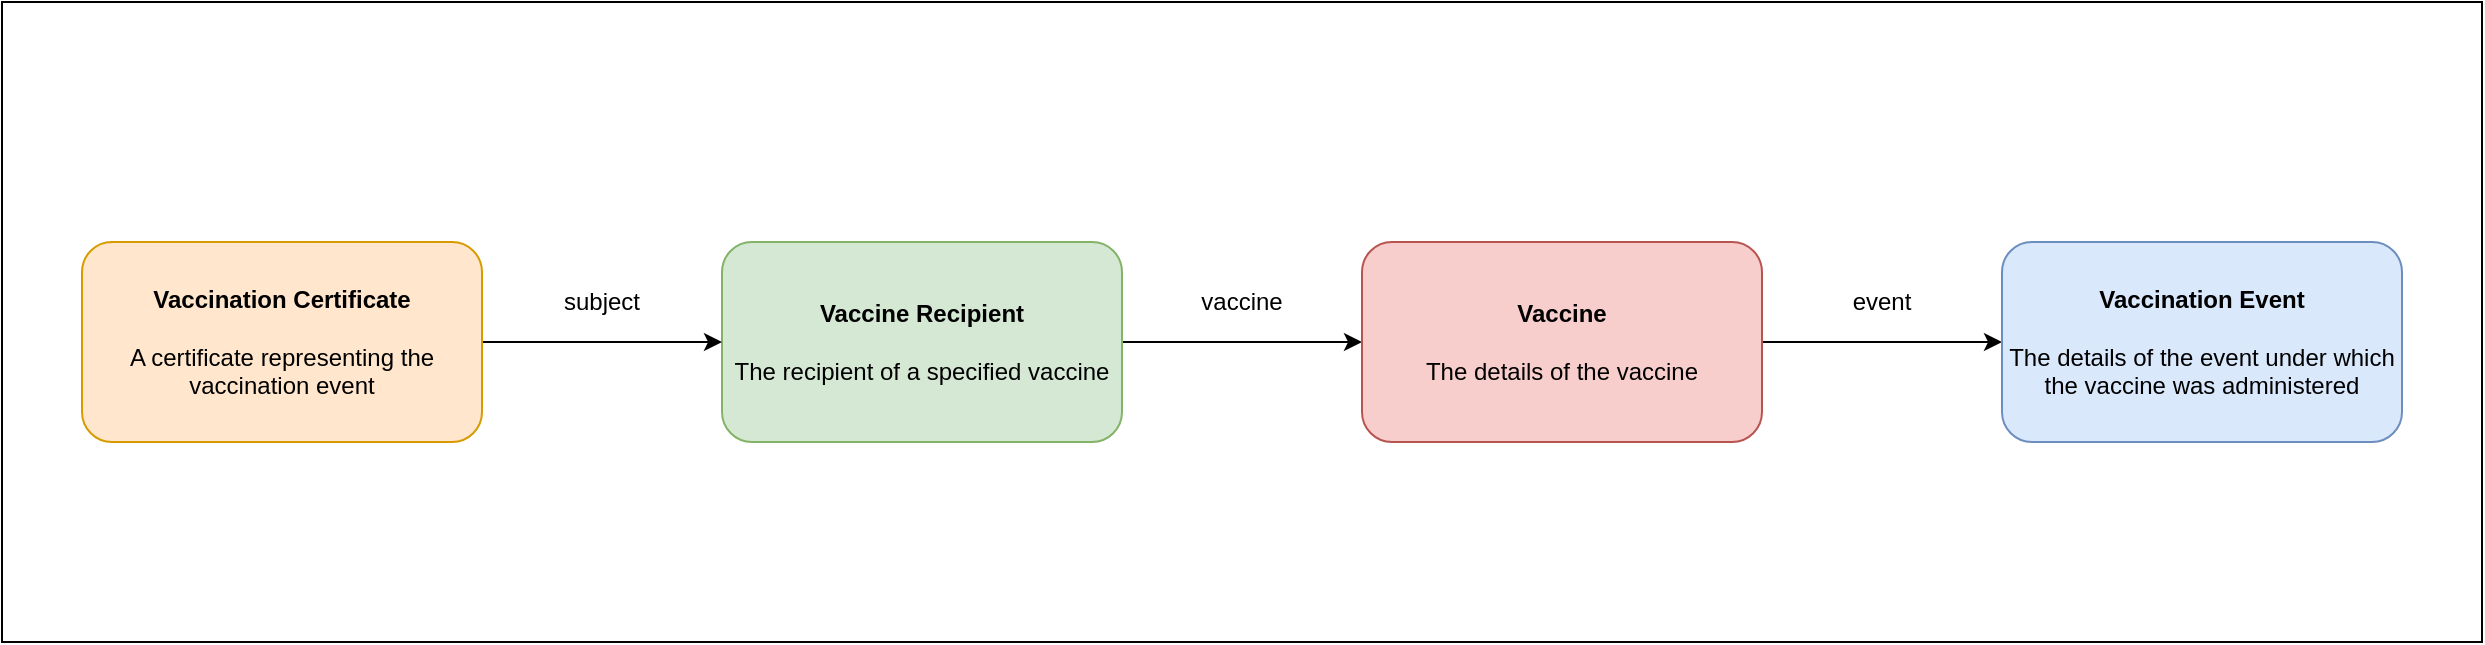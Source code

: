 <mxfile version="14.2.9" type="device"><diagram id="0XUKFFJTb6sWlch9-kat" name="Page-1"><mxGraphModel dx="2013" dy="678" grid="1" gridSize="10" guides="1" tooltips="1" connect="1" arrows="1" fold="1" page="1" pageScale="1" pageWidth="827" pageHeight="1169" math="0" shadow="0"><root><mxCell id="0"/><mxCell id="1" parent="0"/><mxCell id="W6yJsfF6NjxI2x1ICMk7-8" value="" style="rounded=0;whiteSpace=wrap;html=1;" vertex="1" parent="1"><mxGeometry x="-120" y="80" width="1240" height="320" as="geometry"/></mxCell><mxCell id="W6yJsfF6NjxI2x1ICMk7-4" style="edgeStyle=orthogonalEdgeStyle;rounded=0;orthogonalLoop=1;jettySize=auto;html=1;exitX=1;exitY=0.5;exitDx=0;exitDy=0;entryX=0;entryY=0.5;entryDx=0;entryDy=0;" edge="1" parent="1" source="W6yJsfF6NjxI2x1ICMk7-1" target="W6yJsfF6NjxI2x1ICMk7-2"><mxGeometry relative="1" as="geometry"/></mxCell><mxCell id="W6yJsfF6NjxI2x1ICMk7-1" value="&lt;font&gt;&lt;b&gt;Vaccine Recipient&lt;/b&gt;&lt;br&gt;&lt;br&gt;The recipient of a specified vaccine&lt;br&gt;&lt;/font&gt;" style="rounded=1;whiteSpace=wrap;html=1;fillColor=#d5e8d4;strokeColor=#82b366;" vertex="1" parent="1"><mxGeometry x="240" y="200" width="200" height="100" as="geometry"/></mxCell><mxCell id="W6yJsfF6NjxI2x1ICMk7-6" style="edgeStyle=orthogonalEdgeStyle;rounded=0;orthogonalLoop=1;jettySize=auto;html=1;exitX=1;exitY=0.5;exitDx=0;exitDy=0;" edge="1" parent="1" source="W6yJsfF6NjxI2x1ICMk7-2" target="W6yJsfF6NjxI2x1ICMk7-3"><mxGeometry relative="1" as="geometry"/></mxCell><mxCell id="W6yJsfF6NjxI2x1ICMk7-2" value="&lt;font&gt;&lt;b&gt;Vaccine&lt;/b&gt;&lt;br&gt;&lt;br&gt;The details of the vaccine&lt;br&gt;&lt;/font&gt;" style="rounded=1;whiteSpace=wrap;html=1;fillColor=#f8cecc;strokeColor=#b85450;" vertex="1" parent="1"><mxGeometry x="560" y="200" width="200" height="100" as="geometry"/></mxCell><mxCell id="W6yJsfF6NjxI2x1ICMk7-3" value="&lt;font&gt;&lt;b&gt;Vaccination Event&lt;/b&gt;&lt;br&gt;&lt;br&gt;The details of the event under which the vaccine was administered&lt;br&gt;&lt;/font&gt;" style="rounded=1;whiteSpace=wrap;html=1;fillColor=#dae8fc;strokeColor=#6c8ebf;" vertex="1" parent="1"><mxGeometry x="880" y="200" width="200" height="100" as="geometry"/></mxCell><mxCell id="W6yJsfF6NjxI2x1ICMk7-5" value="vaccine" style="text;html=1;strokeColor=none;fillColor=none;align=center;verticalAlign=middle;whiteSpace=wrap;rounded=0;" vertex="1" parent="1"><mxGeometry x="480" y="220" width="40" height="20" as="geometry"/></mxCell><mxCell id="W6yJsfF6NjxI2x1ICMk7-7" value="event" style="text;html=1;strokeColor=none;fillColor=none;align=center;verticalAlign=middle;whiteSpace=wrap;rounded=0;" vertex="1" parent="1"><mxGeometry x="800" y="220" width="40" height="20" as="geometry"/></mxCell><mxCell id="W6yJsfF6NjxI2x1ICMk7-10" style="edgeStyle=orthogonalEdgeStyle;rounded=0;orthogonalLoop=1;jettySize=auto;html=1;exitX=1;exitY=0.5;exitDx=0;exitDy=0;entryX=0;entryY=0.5;entryDx=0;entryDy=0;" edge="1" parent="1" source="W6yJsfF6NjxI2x1ICMk7-9" target="W6yJsfF6NjxI2x1ICMk7-1"><mxGeometry relative="1" as="geometry"/></mxCell><mxCell id="W6yJsfF6NjxI2x1ICMk7-9" value="&lt;font&gt;&lt;b&gt;Vaccination Certificate&lt;/b&gt;&lt;br&gt;&lt;br&gt;A certificate representing the vaccination event&lt;br&gt;&lt;/font&gt;" style="rounded=1;whiteSpace=wrap;html=1;fillColor=#ffe6cc;strokeColor=#d79b00;" vertex="1" parent="1"><mxGeometry x="-80" y="200" width="200" height="100" as="geometry"/></mxCell><mxCell id="W6yJsfF6NjxI2x1ICMk7-11" value="subject" style="text;html=1;strokeColor=none;fillColor=none;align=center;verticalAlign=middle;whiteSpace=wrap;rounded=0;" vertex="1" parent="1"><mxGeometry x="160" y="220" width="40" height="20" as="geometry"/></mxCell></root></mxGraphModel></diagram></mxfile>